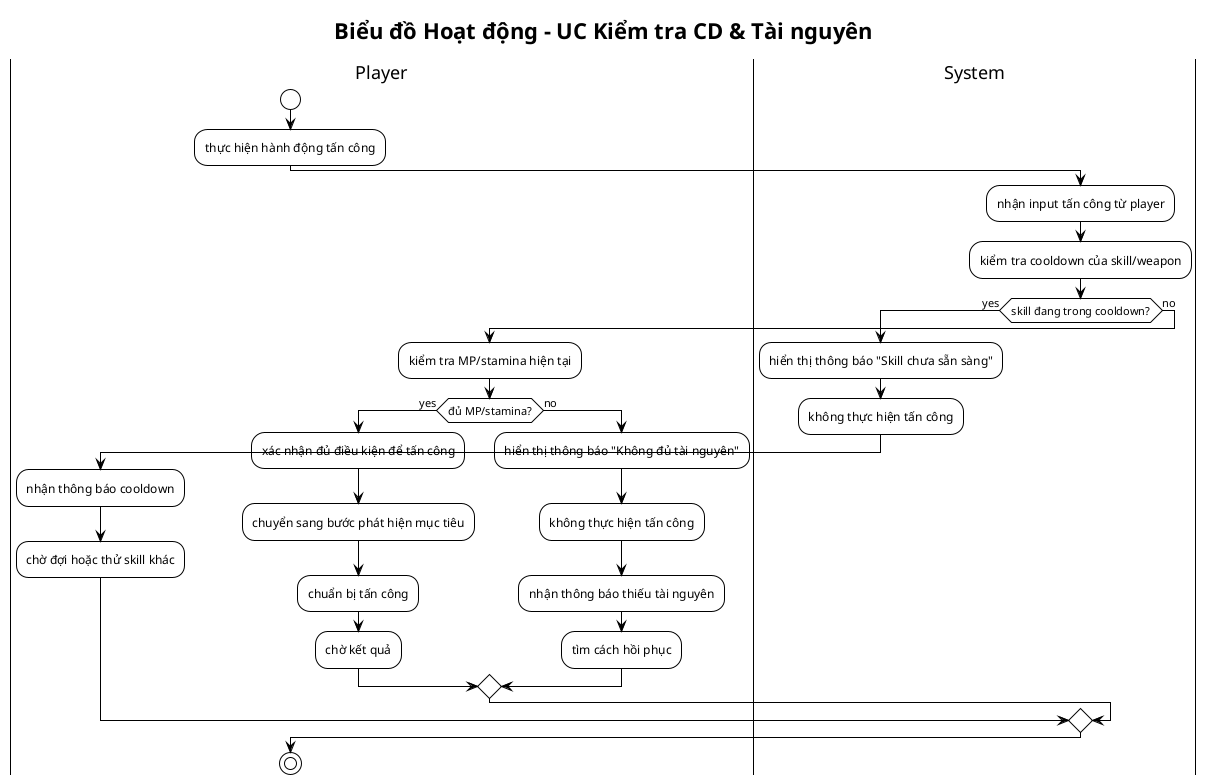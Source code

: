 @startuml Activity_UC1_Kiem_Tra_CD_Tai_Nguyen
!theme plain

title Biểu đồ Hoạt động - UC Kiểm tra CD & Tài nguyên

|Player|
start
:thực hiện hành động tấn công;

|System|
:nhận input tấn công từ player;
:kiểm tra cooldown của skill/weapon;

if (skill đang trong cooldown?) then (yes)
  :hiển thị thông báo "Skill chưa sẵn sàng";
  :không thực hiện tấn công;
  
  |Player|
  :nhận thông báo cooldown;
  :chờ đợi hoặc thử skill khác;
  
else (no)
  :kiểm tra MP/stamina hiện tại;
  
  if (đủ MP/stamina?) then (yes)
    :xác nhận đủ điều kiện để tấn công;
    :chuyển sang bước phát hiện mục tiêu;
    
    |Player|
    :chuẩn bị tấn công;
    :chờ kết quả;
    
  else (no)
    :hiển thị thông báo "Không đủ tài nguyên";
    :không thực hiện tấn công;
    
    |Player|
    :nhận thông báo thiếu tài nguyên;
    :tìm cách hồi phục;
  endif
endif

stop

@enduml



